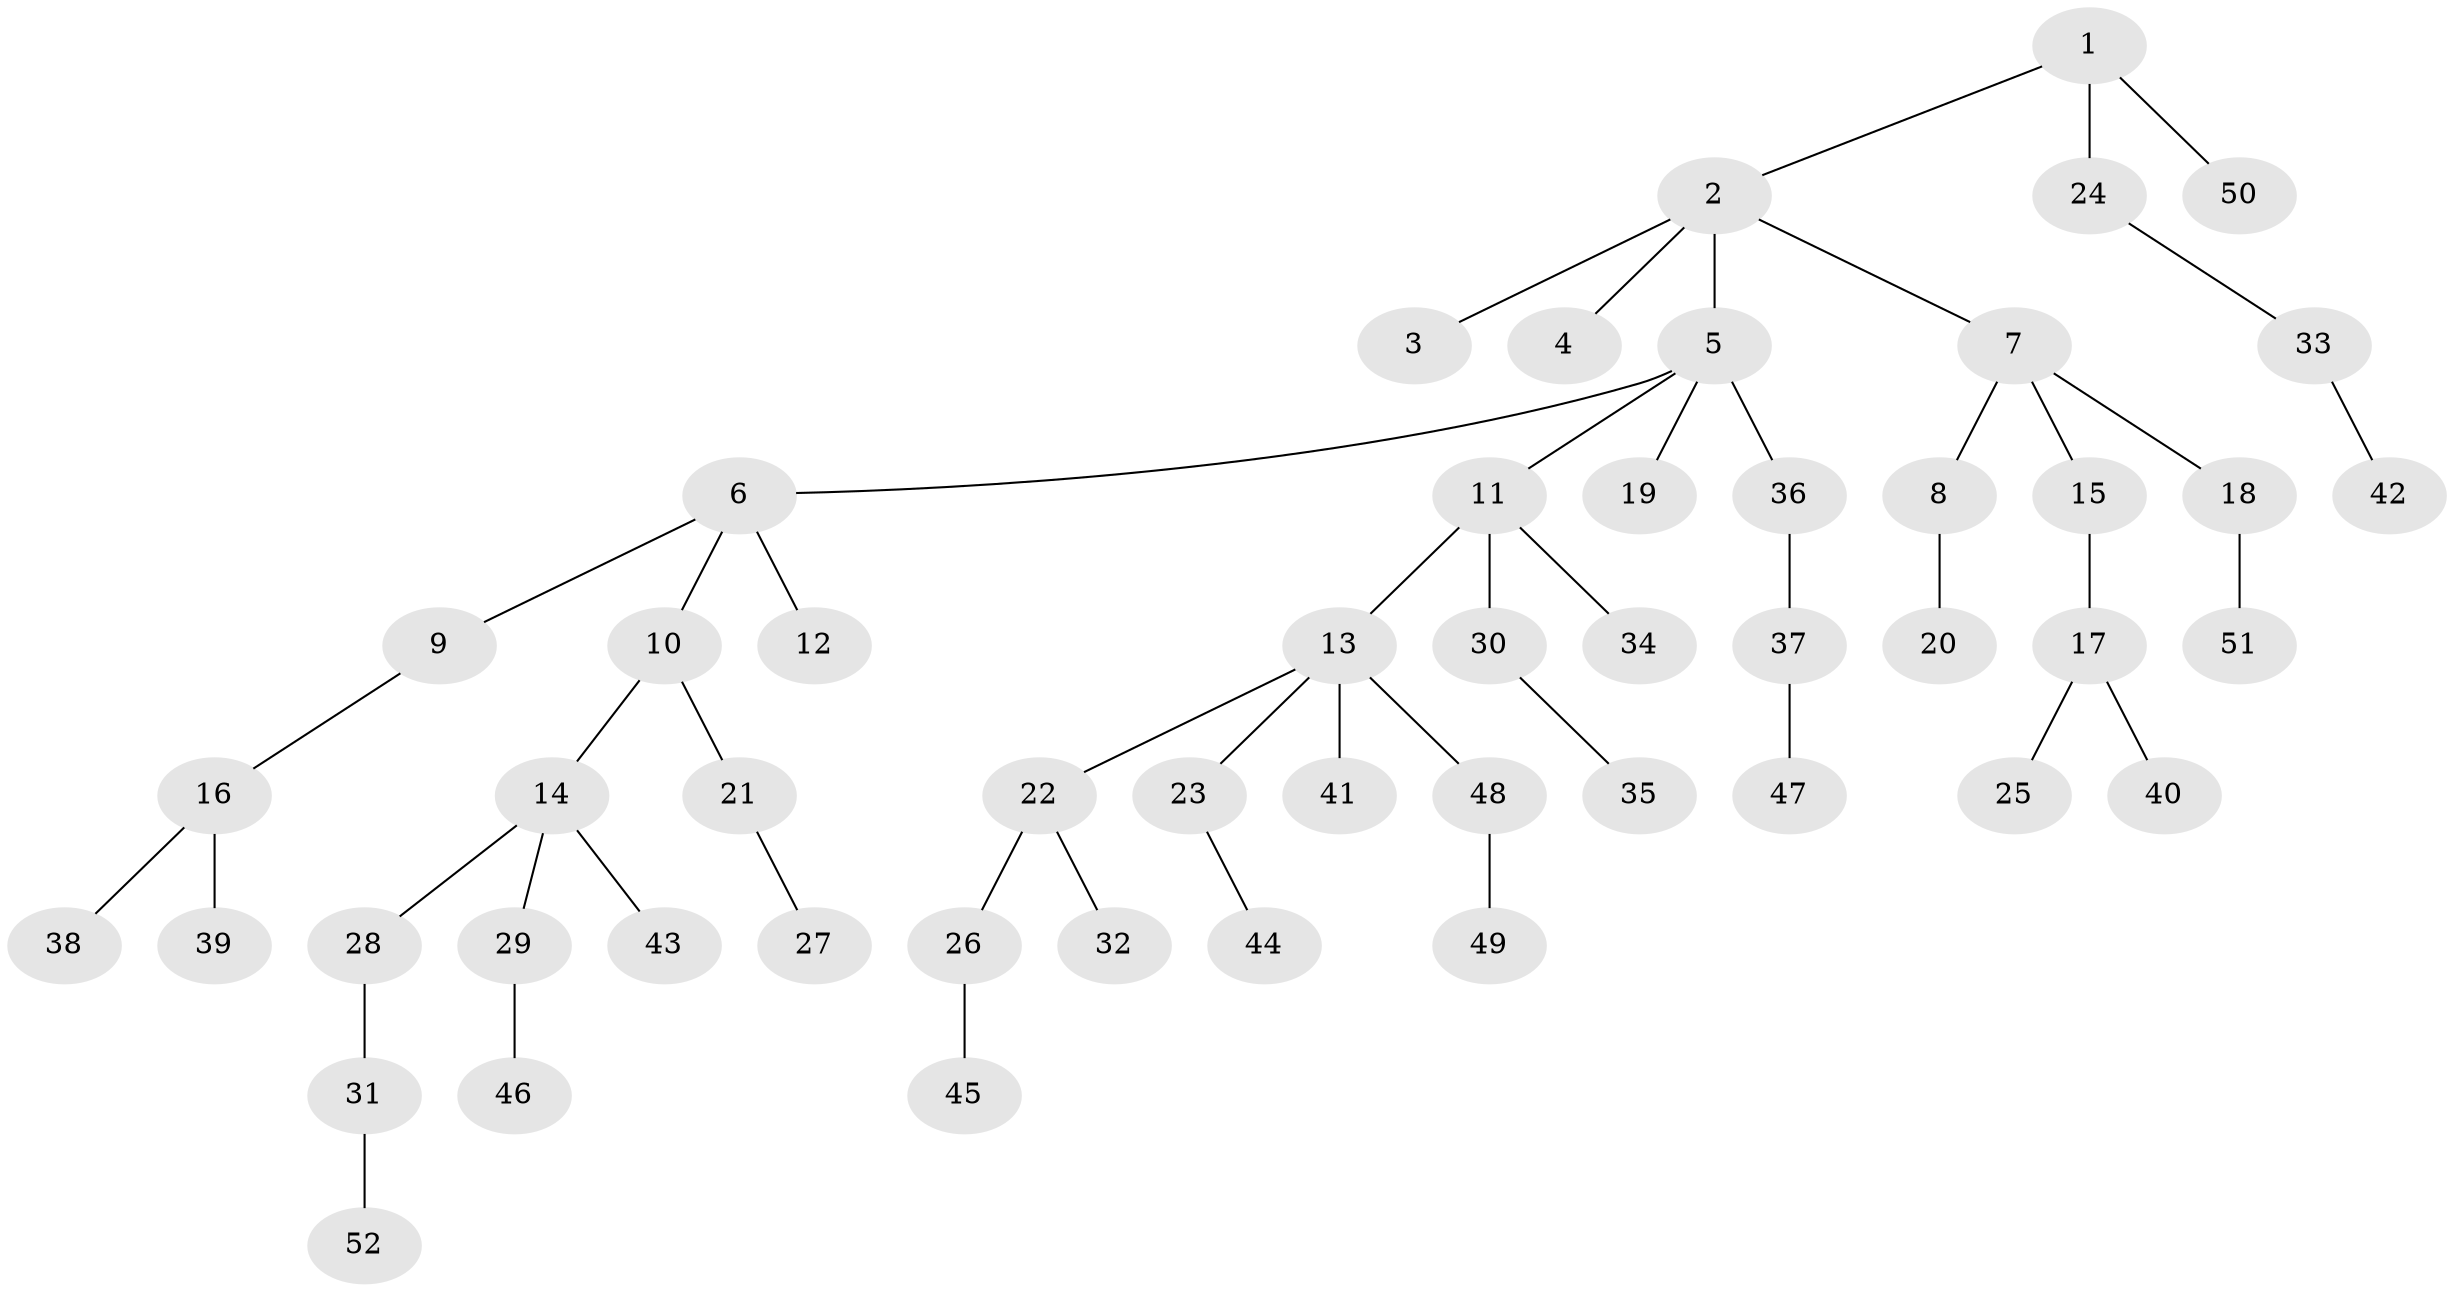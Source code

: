 // coarse degree distribution, {6: 0.029411764705882353, 1: 0.6176470588235294, 5: 0.029411764705882353, 4: 0.058823529411764705, 3: 0.08823529411764706, 7: 0.029411764705882353, 2: 0.14705882352941177}
// Generated by graph-tools (version 1.1) at 2025/24/03/03/25 07:24:05]
// undirected, 52 vertices, 51 edges
graph export_dot {
graph [start="1"]
  node [color=gray90,style=filled];
  1;
  2;
  3;
  4;
  5;
  6;
  7;
  8;
  9;
  10;
  11;
  12;
  13;
  14;
  15;
  16;
  17;
  18;
  19;
  20;
  21;
  22;
  23;
  24;
  25;
  26;
  27;
  28;
  29;
  30;
  31;
  32;
  33;
  34;
  35;
  36;
  37;
  38;
  39;
  40;
  41;
  42;
  43;
  44;
  45;
  46;
  47;
  48;
  49;
  50;
  51;
  52;
  1 -- 2;
  1 -- 24;
  1 -- 50;
  2 -- 3;
  2 -- 4;
  2 -- 5;
  2 -- 7;
  5 -- 6;
  5 -- 11;
  5 -- 19;
  5 -- 36;
  6 -- 9;
  6 -- 10;
  6 -- 12;
  7 -- 8;
  7 -- 15;
  7 -- 18;
  8 -- 20;
  9 -- 16;
  10 -- 14;
  10 -- 21;
  11 -- 13;
  11 -- 30;
  11 -- 34;
  13 -- 22;
  13 -- 23;
  13 -- 41;
  13 -- 48;
  14 -- 28;
  14 -- 29;
  14 -- 43;
  15 -- 17;
  16 -- 38;
  16 -- 39;
  17 -- 25;
  17 -- 40;
  18 -- 51;
  21 -- 27;
  22 -- 26;
  22 -- 32;
  23 -- 44;
  24 -- 33;
  26 -- 45;
  28 -- 31;
  29 -- 46;
  30 -- 35;
  31 -- 52;
  33 -- 42;
  36 -- 37;
  37 -- 47;
  48 -- 49;
}
